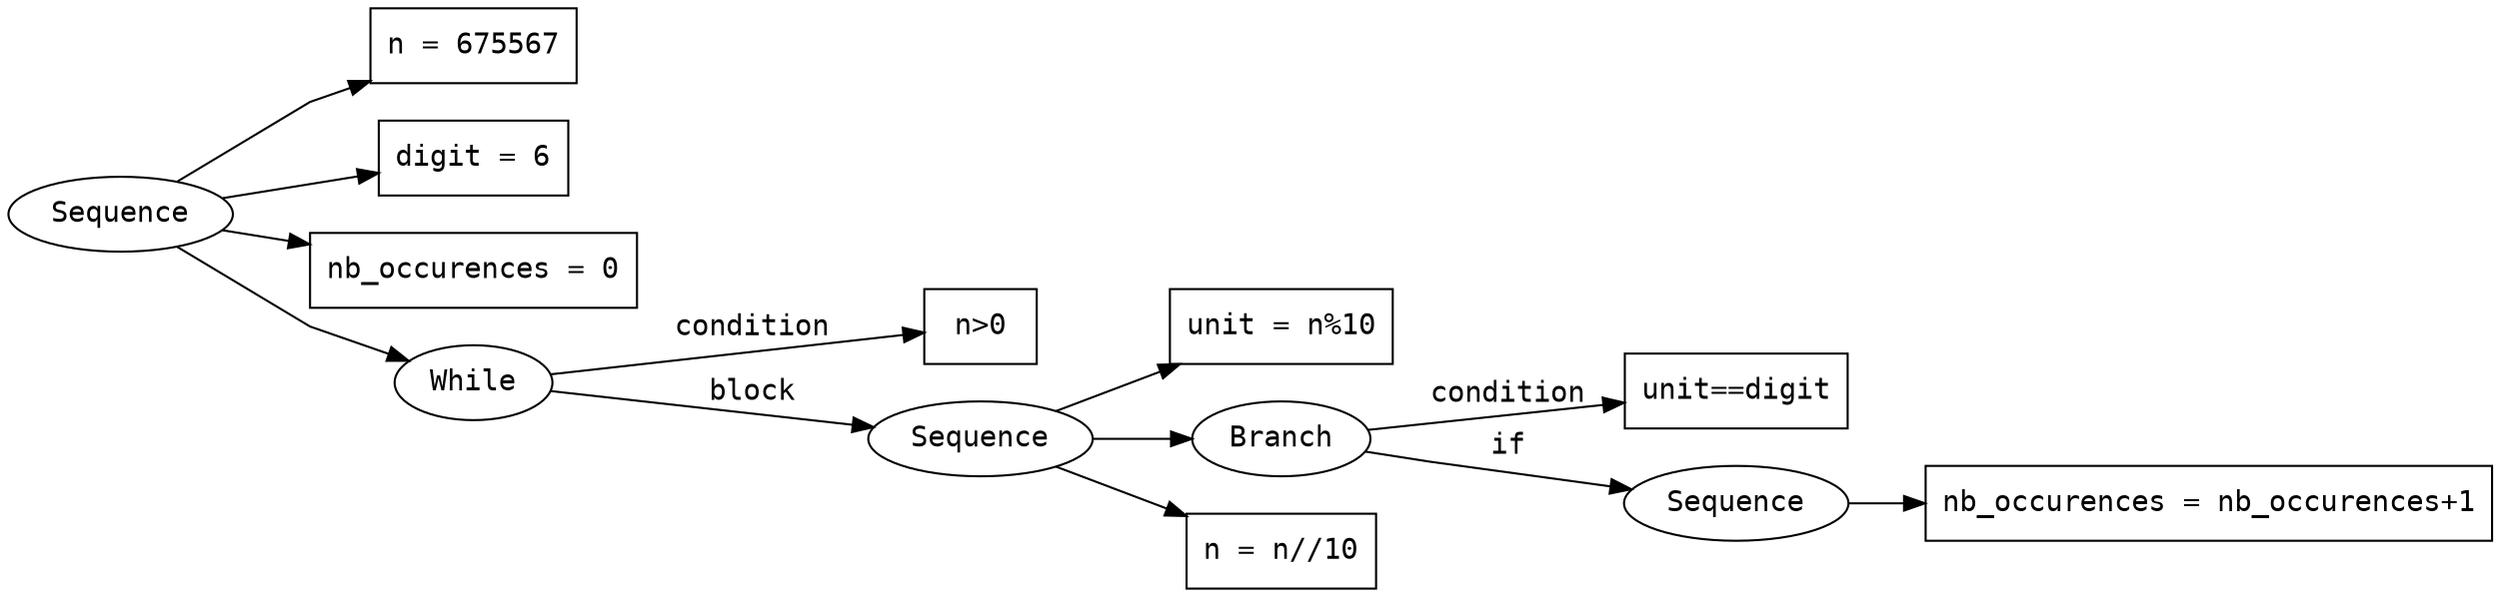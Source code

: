 digraph {
	graph [rankdir=LR splines=polyline]
	node [fontname=monospace]
	edge [fontname=monospace]
	Seq1 [label=Sequence]
	S1 [label="n = 675567" shape=box]
	Seq1 -> S1
	S2 [label="digit = 6" shape=box]
	Seq1 -> S2
	S3 [label="nb_occurences = 0" shape=box]
	Seq1 -> S3
	W4 [label=While]
	C4 [label="n>0" shape=box]
	W4 -> C4 [label=condition]
	Seq5 [label=Sequence]
	S5 [label="unit = n%10" shape=box]
	Seq5 -> S5
	B6 [label=Branch]
	C6 [label="unit==digit" shape=box]
	B6 -> C6 [label=condition]
	Seq7 [label=Sequence]
	S7 [label="nb_occurences = nb_occurences+1" shape=box]
	Seq7 -> S7
	B6 -> Seq7 [label=if]
	Seq5 -> B6
	S8 [label="n = n//10" shape=box]
	Seq5 -> S8
	W4 -> Seq5 [label=block]
	Seq1 -> W4
}
